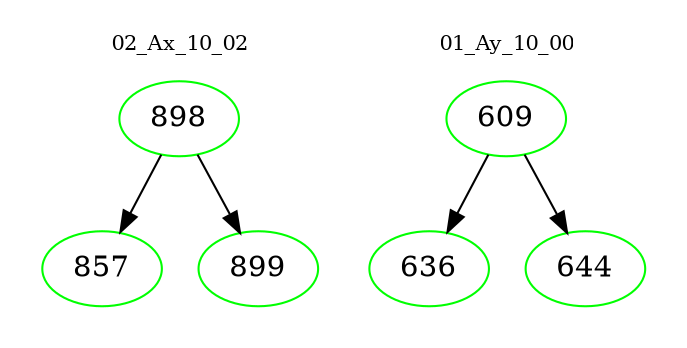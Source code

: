 digraph{
subgraph cluster_0 {
color = white
label = "02_Ax_10_02";
fontsize=10;
T0_898 [label="898", color="green"]
T0_898 -> T0_857 [color="black"]
T0_857 [label="857", color="green"]
T0_898 -> T0_899 [color="black"]
T0_899 [label="899", color="green"]
}
subgraph cluster_1 {
color = white
label = "01_Ay_10_00";
fontsize=10;
T1_609 [label="609", color="green"]
T1_609 -> T1_636 [color="black"]
T1_636 [label="636", color="green"]
T1_609 -> T1_644 [color="black"]
T1_644 [label="644", color="green"]
}
}
